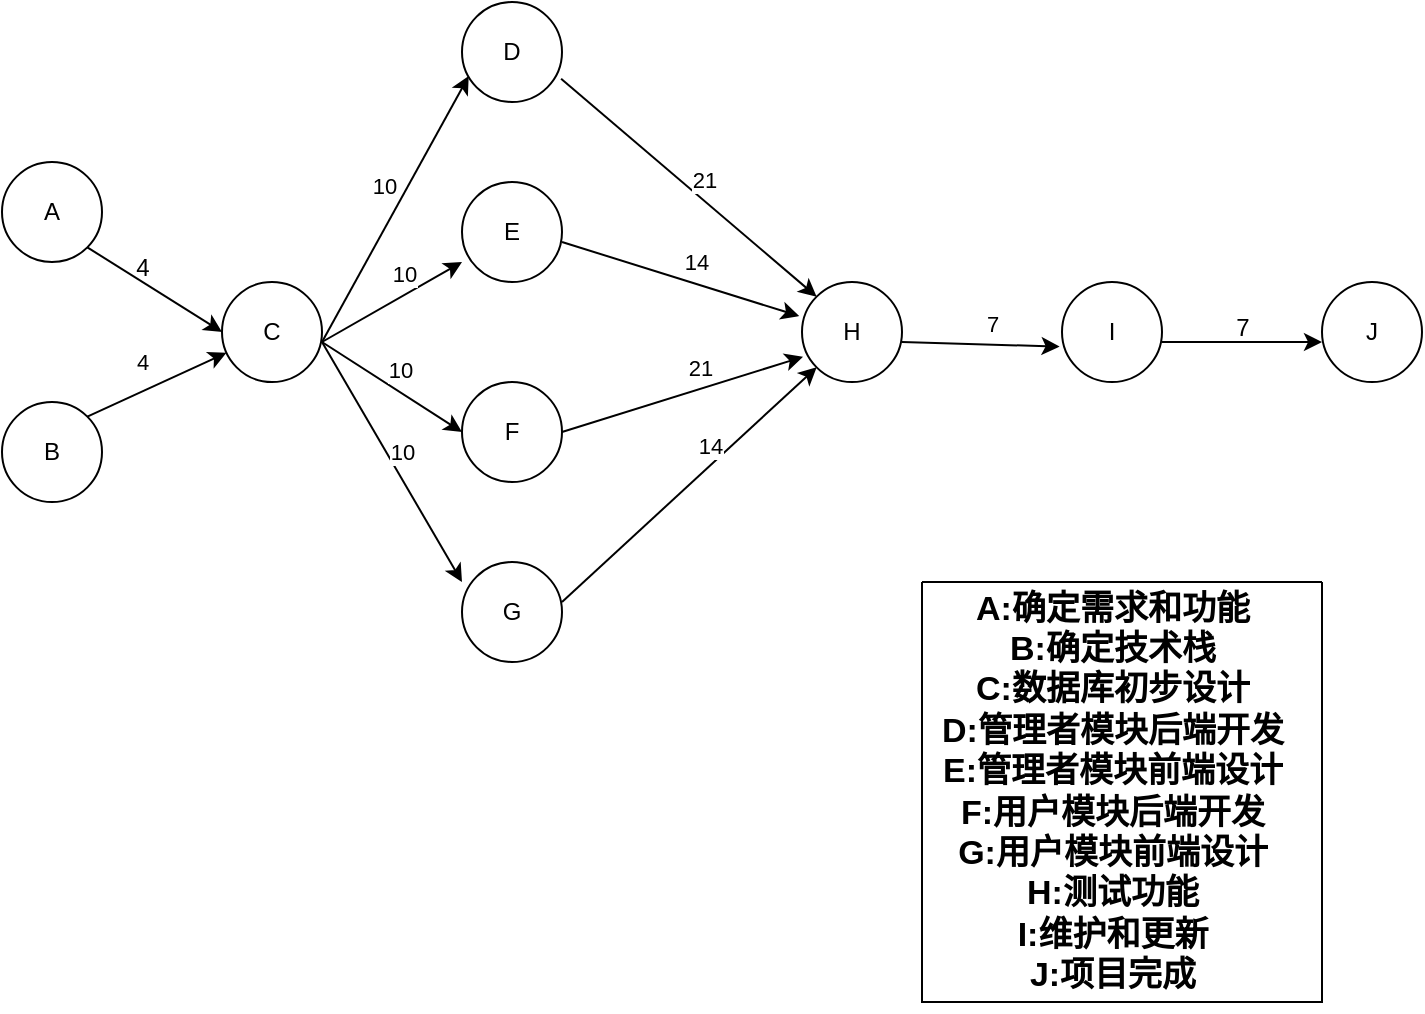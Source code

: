 <mxfile version="24.2.1" type="device">
  <diagram name="Page-1" id="B6gYS9FQCaJ2CEXcoQuF">
    <mxGraphModel dx="827" dy="492" grid="1" gridSize="10" guides="1" tooltips="1" connect="1" arrows="1" fold="1" page="1" pageScale="1" pageWidth="827" pageHeight="1169" math="0" shadow="0">
      <root>
        <mxCell id="0" />
        <mxCell id="1" parent="0" />
        <mxCell id="FXT0yt8_dpBvpEUAmRAf-1" value="A" style="ellipse;whiteSpace=wrap;html=1;aspect=fixed;" vertex="1" parent="1">
          <mxGeometry x="60" y="230" width="50" height="50" as="geometry" />
        </mxCell>
        <mxCell id="FXT0yt8_dpBvpEUAmRAf-2" value="B" style="ellipse;whiteSpace=wrap;html=1;aspect=fixed;" vertex="1" parent="1">
          <mxGeometry x="60" y="350" width="50" height="50" as="geometry" />
        </mxCell>
        <mxCell id="FXT0yt8_dpBvpEUAmRAf-3" value="C" style="ellipse;whiteSpace=wrap;html=1;aspect=fixed;" vertex="1" parent="1">
          <mxGeometry x="170" y="290" width="50" height="50" as="geometry" />
        </mxCell>
        <mxCell id="FXT0yt8_dpBvpEUAmRAf-4" value="D" style="ellipse;whiteSpace=wrap;html=1;aspect=fixed;" vertex="1" parent="1">
          <mxGeometry x="290" y="150" width="50" height="50" as="geometry" />
        </mxCell>
        <mxCell id="FXT0yt8_dpBvpEUAmRAf-5" value="E" style="ellipse;whiteSpace=wrap;html=1;aspect=fixed;" vertex="1" parent="1">
          <mxGeometry x="290" y="240" width="50" height="50" as="geometry" />
        </mxCell>
        <mxCell id="FXT0yt8_dpBvpEUAmRAf-6" value="F" style="ellipse;whiteSpace=wrap;html=1;aspect=fixed;" vertex="1" parent="1">
          <mxGeometry x="290" y="340" width="50" height="50" as="geometry" />
        </mxCell>
        <mxCell id="FXT0yt8_dpBvpEUAmRAf-7" value="G" style="ellipse;whiteSpace=wrap;html=1;aspect=fixed;" vertex="1" parent="1">
          <mxGeometry x="290" y="430" width="50" height="50" as="geometry" />
        </mxCell>
        <mxCell id="FXT0yt8_dpBvpEUAmRAf-8" value="H" style="ellipse;whiteSpace=wrap;html=1;aspect=fixed;" vertex="1" parent="1">
          <mxGeometry x="460" y="290" width="50" height="50" as="geometry" />
        </mxCell>
        <mxCell id="FXT0yt8_dpBvpEUAmRAf-9" value="I" style="ellipse;whiteSpace=wrap;html=1;aspect=fixed;" vertex="1" parent="1">
          <mxGeometry x="590" y="290" width="50" height="50" as="geometry" />
        </mxCell>
        <mxCell id="FXT0yt8_dpBvpEUAmRAf-14" value="" style="endArrow=classic;html=1;rounded=0;entryX=0;entryY=0.5;entryDx=0;entryDy=0;exitX=1;exitY=1;exitDx=0;exitDy=0;" edge="1" parent="1" source="FXT0yt8_dpBvpEUAmRAf-1" target="FXT0yt8_dpBvpEUAmRAf-3">
          <mxGeometry relative="1" as="geometry">
            <mxPoint x="100" y="280" as="sourcePoint" />
            <mxPoint x="160.0" y="315.0" as="targetPoint" />
            <Array as="points" />
          </mxGeometry>
        </mxCell>
        <mxCell id="FXT0yt8_dpBvpEUAmRAf-19" value="" style="endArrow=classic;html=1;rounded=0;exitX=1;exitY=0;exitDx=0;exitDy=0;" edge="1" parent="1" source="FXT0yt8_dpBvpEUAmRAf-2" target="FXT0yt8_dpBvpEUAmRAf-3">
          <mxGeometry relative="1" as="geometry">
            <mxPoint x="110" y="357.5" as="sourcePoint" />
            <mxPoint x="170.0" y="392.5" as="targetPoint" />
            <Array as="points" />
          </mxGeometry>
        </mxCell>
        <mxCell id="FXT0yt8_dpBvpEUAmRAf-21" value="4" style="edgeLabel;html=1;align=center;verticalAlign=middle;resizable=0;points=[];" vertex="1" connectable="0" parent="FXT0yt8_dpBvpEUAmRAf-19">
          <mxGeometry x="0.133" y="-2" relative="1" as="geometry">
            <mxPoint x="-13" y="-11" as="offset" />
          </mxGeometry>
        </mxCell>
        <mxCell id="FXT0yt8_dpBvpEUAmRAf-22" value="" style="endArrow=classic;html=1;rounded=0;entryX=0.067;entryY=0.74;entryDx=0;entryDy=0;entryPerimeter=0;" edge="1" parent="1" target="FXT0yt8_dpBvpEUAmRAf-4">
          <mxGeometry relative="1" as="geometry">
            <mxPoint x="220" y="320" as="sourcePoint" />
            <mxPoint x="290" y="350" as="targetPoint" />
            <Array as="points" />
          </mxGeometry>
        </mxCell>
        <mxCell id="FXT0yt8_dpBvpEUAmRAf-23" value="10" style="edgeLabel;html=1;align=center;verticalAlign=middle;resizable=0;points=[];" vertex="1" connectable="0" parent="FXT0yt8_dpBvpEUAmRAf-22">
          <mxGeometry x="0.133" y="-2" relative="1" as="geometry">
            <mxPoint x="-13" y="-4" as="offset" />
          </mxGeometry>
        </mxCell>
        <mxCell id="FXT0yt8_dpBvpEUAmRAf-24" value="" style="endArrow=classic;html=1;rounded=0;entryX=0;entryY=0.5;entryDx=0;entryDy=0;" edge="1" parent="1" target="FXT0yt8_dpBvpEUAmRAf-6">
          <mxGeometry relative="1" as="geometry">
            <mxPoint x="220" y="320" as="sourcePoint" />
            <mxPoint x="290" y="350" as="targetPoint" />
            <Array as="points" />
          </mxGeometry>
        </mxCell>
        <mxCell id="FXT0yt8_dpBvpEUAmRAf-25" value="10" style="edgeLabel;html=1;align=center;verticalAlign=middle;resizable=0;points=[];" vertex="1" connectable="0" parent="FXT0yt8_dpBvpEUAmRAf-24">
          <mxGeometry x="0.133" y="-2" relative="1" as="geometry">
            <mxPoint y="-13" as="offset" />
          </mxGeometry>
        </mxCell>
        <mxCell id="FXT0yt8_dpBvpEUAmRAf-26" value="" style="endArrow=classic;html=1;rounded=0;entryX=0;entryY=0.8;entryDx=0;entryDy=0;entryPerimeter=0;" edge="1" parent="1" target="FXT0yt8_dpBvpEUAmRAf-5">
          <mxGeometry relative="1" as="geometry">
            <mxPoint x="220" y="320" as="sourcePoint" />
            <mxPoint x="290" y="350" as="targetPoint" />
            <Array as="points" />
          </mxGeometry>
        </mxCell>
        <mxCell id="FXT0yt8_dpBvpEUAmRAf-27" value="10" style="edgeLabel;html=1;align=center;verticalAlign=middle;resizable=0;points=[];" vertex="1" connectable="0" parent="FXT0yt8_dpBvpEUAmRAf-26">
          <mxGeometry x="0.133" y="-2" relative="1" as="geometry">
            <mxPoint y="-13" as="offset" />
          </mxGeometry>
        </mxCell>
        <mxCell id="FXT0yt8_dpBvpEUAmRAf-28" value="" style="endArrow=classic;html=1;rounded=0;entryX=0;entryY=0.2;entryDx=0;entryDy=0;entryPerimeter=0;" edge="1" parent="1" target="FXT0yt8_dpBvpEUAmRAf-7">
          <mxGeometry relative="1" as="geometry">
            <mxPoint x="220" y="320" as="sourcePoint" />
            <mxPoint x="290" y="355" as="targetPoint" />
            <Array as="points" />
          </mxGeometry>
        </mxCell>
        <mxCell id="FXT0yt8_dpBvpEUAmRAf-29" value="10" style="edgeLabel;html=1;align=center;verticalAlign=middle;resizable=0;points=[];" vertex="1" connectable="0" parent="FXT0yt8_dpBvpEUAmRAf-28">
          <mxGeometry x="0.133" y="-2" relative="1" as="geometry">
            <mxPoint x="2" y="-14" as="offset" />
          </mxGeometry>
        </mxCell>
        <mxCell id="FXT0yt8_dpBvpEUAmRAf-30" value="" style="endArrow=classic;html=1;rounded=0;entryX=0;entryY=0;entryDx=0;entryDy=0;exitX=0.991;exitY=0.767;exitDx=0;exitDy=0;exitPerimeter=0;" edge="1" parent="1" source="FXT0yt8_dpBvpEUAmRAf-4" target="FXT0yt8_dpBvpEUAmRAf-8">
          <mxGeometry relative="1" as="geometry">
            <mxPoint x="350" y="195" as="sourcePoint" />
            <mxPoint x="420" y="230" as="targetPoint" />
            <Array as="points" />
          </mxGeometry>
        </mxCell>
        <mxCell id="FXT0yt8_dpBvpEUAmRAf-31" value="21" style="edgeLabel;html=1;align=center;verticalAlign=middle;resizable=0;points=[];" vertex="1" connectable="0" parent="FXT0yt8_dpBvpEUAmRAf-30">
          <mxGeometry x="0.133" y="-2" relative="1" as="geometry">
            <mxPoint y="-13" as="offset" />
          </mxGeometry>
        </mxCell>
        <mxCell id="FXT0yt8_dpBvpEUAmRAf-32" value="" style="endArrow=classic;html=1;rounded=0;entryX=-0.028;entryY=0.341;entryDx=0;entryDy=0;entryPerimeter=0;" edge="1" parent="1" target="FXT0yt8_dpBvpEUAmRAf-8">
          <mxGeometry relative="1" as="geometry">
            <mxPoint x="340" y="270" as="sourcePoint" />
            <mxPoint x="410" y="305" as="targetPoint" />
            <Array as="points" />
          </mxGeometry>
        </mxCell>
        <mxCell id="FXT0yt8_dpBvpEUAmRAf-33" value="14" style="edgeLabel;html=1;align=center;verticalAlign=middle;resizable=0;points=[];" vertex="1" connectable="0" parent="FXT0yt8_dpBvpEUAmRAf-32">
          <mxGeometry x="0.133" y="-2" relative="1" as="geometry">
            <mxPoint y="-13" as="offset" />
          </mxGeometry>
        </mxCell>
        <mxCell id="FXT0yt8_dpBvpEUAmRAf-34" value="" style="endArrow=classic;html=1;rounded=0;entryX=0.01;entryY=0.748;entryDx=0;entryDy=0;entryPerimeter=0;" edge="1" parent="1" target="FXT0yt8_dpBvpEUAmRAf-8">
          <mxGeometry relative="1" as="geometry">
            <mxPoint x="340" y="365" as="sourcePoint" />
            <mxPoint x="410" y="400" as="targetPoint" />
            <Array as="points" />
          </mxGeometry>
        </mxCell>
        <mxCell id="FXT0yt8_dpBvpEUAmRAf-35" value="21" style="edgeLabel;html=1;align=center;verticalAlign=middle;resizable=0;points=[];" vertex="1" connectable="0" parent="FXT0yt8_dpBvpEUAmRAf-34">
          <mxGeometry x="0.133" y="-2" relative="1" as="geometry">
            <mxPoint y="-13" as="offset" />
          </mxGeometry>
        </mxCell>
        <mxCell id="FXT0yt8_dpBvpEUAmRAf-36" value="" style="endArrow=classic;html=1;rounded=0;entryX=0;entryY=1;entryDx=0;entryDy=0;" edge="1" parent="1" target="FXT0yt8_dpBvpEUAmRAf-8">
          <mxGeometry relative="1" as="geometry">
            <mxPoint x="340" y="450" as="sourcePoint" />
            <mxPoint x="410" y="485" as="targetPoint" />
            <Array as="points" />
          </mxGeometry>
        </mxCell>
        <mxCell id="FXT0yt8_dpBvpEUAmRAf-37" value="14" style="edgeLabel;html=1;align=center;verticalAlign=middle;resizable=0;points=[];" vertex="1" connectable="0" parent="FXT0yt8_dpBvpEUAmRAf-36">
          <mxGeometry x="0.133" y="-2" relative="1" as="geometry">
            <mxPoint y="-13" as="offset" />
          </mxGeometry>
        </mxCell>
        <mxCell id="FXT0yt8_dpBvpEUAmRAf-38" value="" style="endArrow=classic;html=1;rounded=0;entryX=-0.024;entryY=0.646;entryDx=0;entryDy=0;entryPerimeter=0;" edge="1" parent="1" target="FXT0yt8_dpBvpEUAmRAf-9">
          <mxGeometry relative="1" as="geometry">
            <mxPoint x="510" y="320" as="sourcePoint" />
            <mxPoint x="580" y="355" as="targetPoint" />
            <Array as="points" />
          </mxGeometry>
        </mxCell>
        <mxCell id="FXT0yt8_dpBvpEUAmRAf-39" value="7" style="edgeLabel;html=1;align=center;verticalAlign=middle;resizable=0;points=[];" vertex="1" connectable="0" parent="FXT0yt8_dpBvpEUAmRAf-38">
          <mxGeometry x="0.133" y="-2" relative="1" as="geometry">
            <mxPoint y="-13" as="offset" />
          </mxGeometry>
        </mxCell>
        <mxCell id="FXT0yt8_dpBvpEUAmRAf-40" value="" style="swimlane;startSize=0;" vertex="1" parent="1">
          <mxGeometry x="520" y="440" width="200" height="210" as="geometry" />
        </mxCell>
        <mxCell id="FXT0yt8_dpBvpEUAmRAf-44" value="4" style="text;html=1;align=center;verticalAlign=middle;resizable=0;points=[];autosize=1;strokeColor=none;fillColor=none;" vertex="1" parent="1">
          <mxGeometry x="115" y="268" width="30" height="30" as="geometry" />
        </mxCell>
        <mxCell id="FXT0yt8_dpBvpEUAmRAf-45" value="J" style="ellipse;whiteSpace=wrap;html=1;aspect=fixed;" vertex="1" parent="1">
          <mxGeometry x="720" y="290" width="50" height="50" as="geometry" />
        </mxCell>
        <mxCell id="FXT0yt8_dpBvpEUAmRAf-46" value="" style="endArrow=classic;html=1;rounded=0;" edge="1" parent="1">
          <mxGeometry relative="1" as="geometry">
            <mxPoint x="640" y="320" as="sourcePoint" />
            <mxPoint x="720" y="320" as="targetPoint" />
          </mxGeometry>
        </mxCell>
        <mxCell id="FXT0yt8_dpBvpEUAmRAf-48" value="7" style="text;html=1;align=center;verticalAlign=middle;resizable=0;points=[];autosize=1;strokeColor=none;fillColor=none;" vertex="1" parent="1">
          <mxGeometry x="665" y="298" width="30" height="30" as="geometry" />
        </mxCell>
        <mxCell id="FXT0yt8_dpBvpEUAmRAf-41" value="&lt;div style=&quot;line-height: 120%; font-size: 17px;&quot;&gt;&lt;b&gt;A:确定需求和功能&lt;/b&gt;&lt;/div&gt;&lt;div style=&quot;line-height: 120%; font-size: 17px;&quot;&gt;&lt;b&gt;B:确定技术栈&lt;/b&gt;&lt;/div&gt;&lt;div style=&quot;line-height: 120%; font-size: 17px;&quot;&gt;&lt;b&gt;C:数据库初步设计&lt;/b&gt;&lt;/div&gt;&lt;div style=&quot;line-height: 120%; font-size: 17px;&quot;&gt;&lt;b&gt;D:管理者模块后端开发&lt;/b&gt;&lt;/div&gt;&lt;div style=&quot;line-height: 120%; font-size: 17px;&quot;&gt;&lt;b&gt;E:管理者模块前端设计&lt;/b&gt;&lt;/div&gt;&lt;div style=&quot;line-height: 120%; font-size: 17px;&quot;&gt;&lt;b&gt;F:用户模块后端开发&lt;/b&gt;&lt;/div&gt;&lt;div style=&quot;line-height: 120%; font-size: 17px;&quot;&gt;&lt;b&gt;G:用户模块前端设计&lt;/b&gt;&lt;/div&gt;&lt;div style=&quot;line-height: 120%; font-size: 17px;&quot;&gt;&lt;b&gt;H:测试功能&lt;/b&gt;&lt;/div&gt;&lt;div style=&quot;line-height: 120%; font-size: 17px;&quot;&gt;&lt;b&gt;I:维护和更新&lt;/b&gt;&lt;/div&gt;&lt;div style=&quot;line-height: 120%; font-size: 17px;&quot;&gt;&lt;b&gt;J:项目完成&lt;/b&gt;&lt;/div&gt;" style="text;html=1;align=center;verticalAlign=middle;resizable=0;points=[];autosize=1;strokeColor=none;fillColor=none;" vertex="1" parent="1">
          <mxGeometry x="520" y="435" width="190" height="220" as="geometry" />
        </mxCell>
      </root>
    </mxGraphModel>
  </diagram>
</mxfile>
